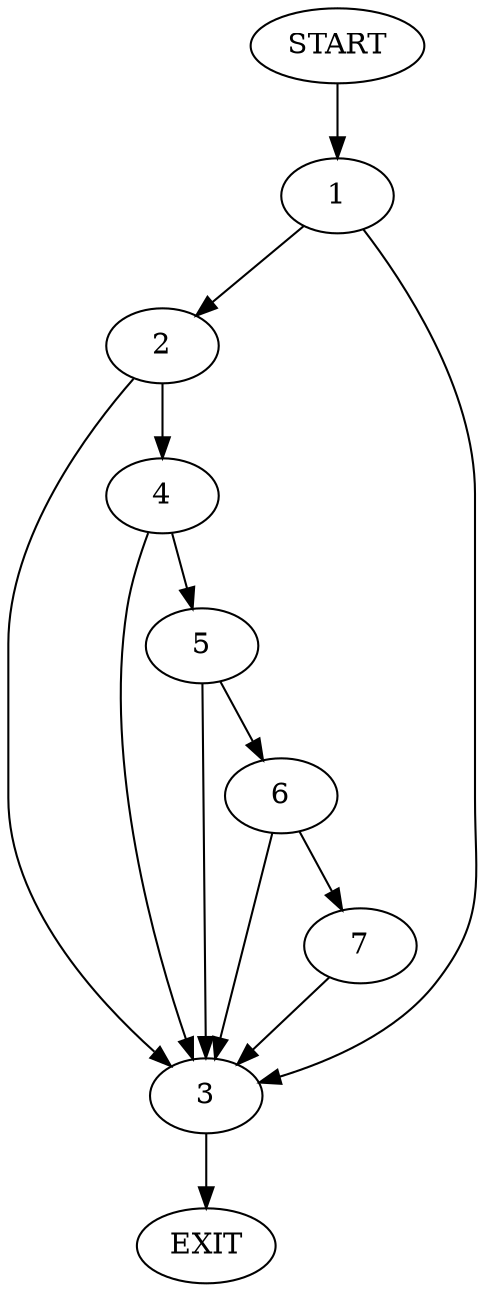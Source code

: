 digraph {
0 [label="START"]
8 [label="EXIT"]
0 -> 1
1 -> 2
1 -> 3
2 -> 4
2 -> 3
3 -> 8
4 -> 3
4 -> 5
5 -> 3
5 -> 6
6 -> 3
6 -> 7
7 -> 3
}
